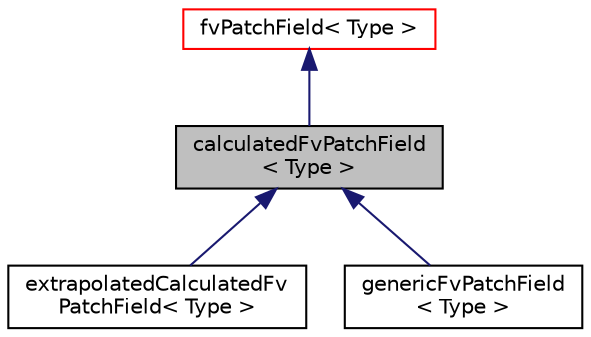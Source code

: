 digraph "calculatedFvPatchField&lt; Type &gt;"
{
  bgcolor="transparent";
  edge [fontname="Helvetica",fontsize="10",labelfontname="Helvetica",labelfontsize="10"];
  node [fontname="Helvetica",fontsize="10",shape=record];
  Node1 [label="calculatedFvPatchField\l\< Type \>",height=0.2,width=0.4,color="black", fillcolor="grey75", style="filled", fontcolor="black"];
  Node2 -> Node1 [dir="back",color="midnightblue",fontsize="10",style="solid",fontname="Helvetica"];
  Node2 [label="fvPatchField\< Type \>",height=0.2,width=0.4,color="red",URL="$a00888.html",tooltip="Abstract base class with a fat-interface to all derived classes covering all possible ways in which t..."];
  Node1 -> Node3 [dir="back",color="midnightblue",fontsize="10",style="solid",fontname="Helvetica"];
  Node3 [label="extrapolatedCalculatedFv\lPatchField\< Type \>",height=0.2,width=0.4,color="black",URL="$a00711.html",tooltip="This boundary condition applies a zero-gradient condition from the patch internal field onto the patc..."];
  Node1 -> Node4 [dir="back",color="midnightblue",fontsize="10",style="solid",fontname="Helvetica"];
  Node4 [label="genericFvPatchField\l\< Type \>",height=0.2,width=0.4,color="black",URL="$a00915.html",tooltip="This boundary condition provides a generic version of the calculated condition, useful as a fallback ..."];
}
